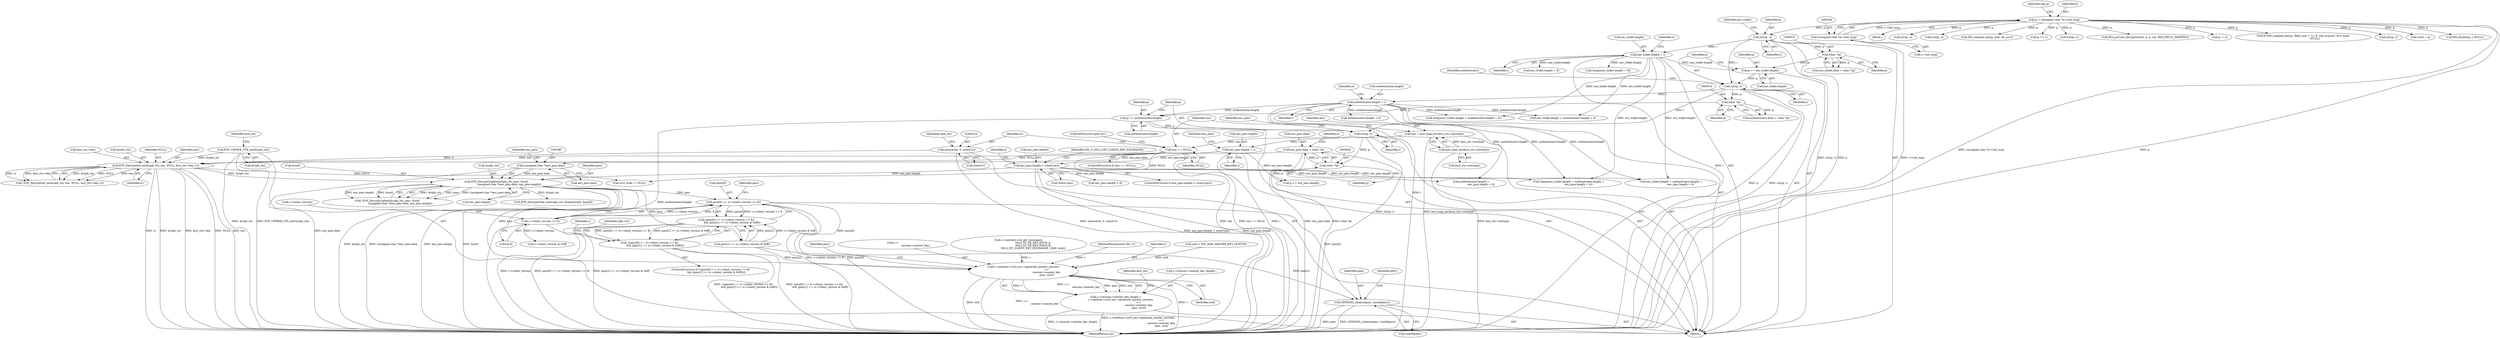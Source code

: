 digraph "0_openssl_3c66a669dfc7b3792f7af0758ea26fe8502ce70c@array" {
"1001151" [label="(Call,pms[0] == (s->client_version >> 8))"];
"1001080" [label="(Call,EVP_DecryptUpdate(&ciph_ctx, pms, &outl,\n                               (unsigned char *)enc_pms.data, enc_pms.length))"];
"1001064" [label="(Call,EVP_DecryptInit_ex(&ciph_ctx, enc, NULL, kssl_ctx->key, iv))"];
"1000838" [label="(Call,EVP_CIPHER_CTX_init(&ciph_ctx))"];
"1001053" [label="(Call,enc == NULL)"];
"1001046" [label="(Call,enc = kssl_map_enc(kssl_ctx->enctype))"];
"1001048" [label="(Call,kssl_map_enc(kssl_ctx->enctype))"];
"1001057" [label="(Call,memset(iv, 0, sizeof iv))"];
"1001086" [label="(Call,(unsigned char *)enc_pms.data)"];
"1000929" [label="(Call,enc_pms.data = (char *)p)"];
"1000933" [label="(Call,(char *)p)"];
"1000921" [label="(Call,n2s(p, i))"];
"1000916" [label="(Call,p += authenticator.length)"];
"1000885" [label="(Call,authenticator.length = i)"];
"1000882" [label="(Call,n2s(p, i))"];
"1000877" [label="(Call,p += enc_ticket.length)"];
"1000850" [label="(Call,enc_ticket.length = i)"];
"1000847" [label="(Call,n2s(p, i))"];
"1000201" [label="(Call,p = (unsigned char *)s->init_msg)"];
"1000203" [label="(Call,(unsigned char *)s->init_msg)"];
"1000874" [label="(Call,(char *)p)"];
"1000913" [label="(Call,(char *)p)"];
"1000942" [label="(Call,enc_pms.length > sizeof pms)"];
"1000924" [label="(Call,enc_pms.length = i)"];
"1001155" [label="(Call,s->client_version >> 8)"];
"1001150" [label="(Call,(pms[0] == (s->client_version >> 8))\n              && (pms[1] == (s->client_version & 0xff)))"];
"1001149" [label="(Call,!((pms[0] == (s->client_version >> 8))\n              && (pms[1] == (s->client_version & 0xff))))"];
"1001194" [label="(Call,s->method->ssl3_enc->generate_master_secret(s,\n                                                        s->\n                                                        session->master_key,\n                                                        pms, outl))"];
"1001188" [label="(Call,s->session->master_key_length =\n            s->method->ssl3_enc->generate_master_secret(s,\n                                                        s->\n                                                        session->master_key,\n                                                        pms, outl))"];
"1001238" [label="(Call,OPENSSL_cleanse(pms, sizeof(pms)))"];
"1001188" [label="(Call,s->session->master_key_length =\n            s->method->ssl3_enc->generate_master_secret(s,\n                                                        s->\n                                                        session->master_key,\n                                                        pms, outl))"];
"1000143" [label="(Block,)"];
"1001566" [label="(Call,n2s(p, i))"];
"1000929" [label="(Call,enc_pms.data = (char *)p)"];
"1000886" [label="(Call,authenticator.length)"];
"1000858" [label="(Call,(long)(enc_ticket.length + 6))"];
"1001056" [label="(ControlStructure,goto err;)"];
"1000942" [label="(Call,enc_pms.length > sizeof pms)"];
"1000532" [label="(Call,n2s(p, i))"];
"1000849" [label="(Identifier,i)"];
"1000203" [label="(Call,(unsigned char *)s->init_msg)"];
"1000933" [label="(Call,(char *)p)"];
"1001079" [label="(Call,!EVP_DecryptUpdate(&ciph_ctx, pms, &outl,\n                               (unsigned char *)enc_pms.data, enc_pms.length))"];
"1001058" [label="(Identifier,iv)"];
"1001054" [label="(Identifier,enc)"];
"1000209" [label="(Identifier,alg_k)"];
"1001059" [label="(Literal,0)"];
"1001149" [label="(Call,!((pms[0] == (s->client_version >> 8))\n              && (pms[1] == (s->client_version & 0xff))))"];
"1001065" [label="(Call,&ciph_ctx)"];
"1000915" [label="(Identifier,p)"];
"1001239" [label="(Identifier,pms)"];
"1001068" [label="(Identifier,NULL)"];
"1000962" [label="(Call,authenticator.length +\n                        enc_pms.length + 6)"];
"1000909" [label="(Call,authenticator.data = (char *)p)"];
"1000876" [label="(Identifier,p)"];
"1001063" [label="(Call,!EVP_DecryptInit_ex(&ciph_ctx, enc, NULL, kssl_ctx->key, iv))"];
"1001084" [label="(Call,&outl)"];
"1000857" [label="(Identifier,n)"];
"1000931" [label="(Identifier,enc_pms)"];
"1001055" [label="(Identifier,NULL)"];
"1001155" [label="(Call,s->client_version >> 8)"];
"1001081" [label="(Call,&ciph_ctx)"];
"1000740" [label="(Call,DH_compute_key(p, pub, dh_srvr))"];
"1000958" [label="(Call,enc_ticket.length + authenticator.length +\n                        enc_pms.length + 6)"];
"1000930" [label="(Call,enc_pms.data)"];
"1000917" [label="(Identifier,p)"];
"1001205" [label="(Identifier,kssl_ctx)"];
"1001423" [label="(Call,p += 1)"];
"1001151" [label="(Call,pms[0] == (s->client_version >> 8))"];
"1000895" [label="(Call,enc_ticket.length + authenticator.length + 6)"];
"1000916" [label="(Call,p += authenticator.length)"];
"1000887" [label="(Identifier,authenticator)"];
"1001064" [label="(Call,EVP_DecryptInit_ex(&ciph_ctx, enc, NULL, kssl_ctx->key, iv))"];
"1001801" [label="(Call,n2s(p, i))"];
"1001240" [label="(Call,sizeof(pms))"];
"1000385" [label="(Call,RSA_private_decrypt((int)n, p, p, rsa, RSA_PKCS1_PADDING))"];
"1000575" [label="(Call,p -= 2)"];
"1000955" [label="(Identifier,n)"];
"1001194" [label="(Call,s->method->ssl3_enc->generate_master_secret(s,\n                                                        s->\n                                                        session->master_key,\n                                                        pms, outl))"];
"1001080" [label="(Call,EVP_DecryptUpdate(&ciph_ctx, pms, &outl,\n                               (unsigned char *)enc_pms.data, enc_pms.length))"];
"1001189" [label="(Call,s->session->master_key_length)"];
"1001174" [label="(Identifier,s)"];
"1001091" [label="(Call,enc_pms.length)"];
"1001067" [label="(Identifier,enc)"];
"1001069" [label="(Call,kssl_ctx->key)"];
"1000946" [label="(Call,sizeof pms)"];
"1001137" [label="(Call,outl > SSL_MAX_MASTER_KEY_LENGTH)"];
"1001201" [label="(Identifier,pms)"];
"1000870" [label="(Call,enc_ticket.data = (char *)p)"];
"1000893" [label="(Call,(long)(enc_ticket.length + authenticator.length + 6))"];
"1001475" [label="(Call,ECDH_compute_key(p, (field_size + 7) / 8, clnt_ecpoint, srvr_ecdh,\n                             NULL))"];
"1001083" [label="(Identifier,pms)"];
"1001164" [label="(Call,s->client_version & 0xff)"];
"1000966" [label="(Call,enc_pms.length + 6)"];
"1001196" [label="(Call,s->\n                                                        session->master_key)"];
"1000847" [label="(Call,n2s(p, i))"];
"1000186" [label="(Call,s->method->ssl_get_message(s,\n                                   SSL3_ST_SR_KEY_EXCH_A,\n                                   SSL3_ST_SR_KEY_EXCH_B,\n                                   SSL3_MT_CLIENT_KEY_EXCHANGE, 2048, &ok))"];
"1000142" [label="(MethodParameterIn,SSL *s)"];
"1001053" [label="(Call,enc == NULL)"];
"1000922" [label="(Identifier,p)"];
"1000848" [label="(Identifier,p)"];
"1001049" [label="(Call,kssl_ctx->enctype)"];
"1000936" [label="(Call,p += enc_pms.length)"];
"1001152" [label="(Call,pms[0])"];
"1001162" [label="(Identifier,pms)"];
"1000913" [label="(Call,(char *)p)"];
"1000892" [label="(Identifier,n)"];
"1001088" [label="(Call,enc_pms.data)"];
"1000838" [label="(Call,EVP_CIPHER_CTX_init(&ciph_ctx))"];
"1000943" [label="(Call,enc_pms.length)"];
"1001092" [label="(Identifier,enc_pms)"];
"1000925" [label="(Call,enc_pms.length)"];
"1001195" [label="(Identifier,s)"];
"1001048" [label="(Call,kssl_map_enc(kssl_ctx->enctype))"];
"1001047" [label="(Identifier,enc)"];
"1001066" [label="(Identifier,ciph_ctx)"];
"1000839" [label="(Call,&ciph_ctx)"];
"1001243" [label="(Identifier,kerr)"];
"1001187" [label="(Identifier,ciph_ctx)"];
"1000937" [label="(Identifier,p)"];
"1000850" [label="(Call,enc_ticket.length = i)"];
"1000330" [label="(Call,n2s(p, i))"];
"1000202" [label="(Identifier,p)"];
"1000956" [label="(Call,(long)(enc_ticket.length + authenticator.length +\n                        enc_pms.length + 6))"];
"1000877" [label="(Call,p += enc_ticket.length)"];
"1000201" [label="(Call,p = (unsigned char *)s->init_msg)"];
"1001202" [label="(Identifier,outl)"];
"1001116" [label="(Call,EVP_DecryptFinal_ex(&ciph_ctx, &(pms[outl]), &padl))"];
"1000883" [label="(Identifier,p)"];
"1000923" [label="(Identifier,i)"];
"1000889" [label="(Identifier,i)"];
"1000854" [label="(Identifier,i)"];
"1000882" [label="(Call,n2s(p, i))"];
"1000899" [label="(Call,authenticator.length + 6)"];
"1001086" [label="(Call,(unsigned char *)enc_pms.data)"];
"1000885" [label="(Call,authenticator.length = i)"];
"1000205" [label="(Call,s->init_msg)"];
"1001160" [label="(Call,pms[1] == (s->client_version & 0xff))"];
"1000921" [label="(Call,n2s(p, i))"];
"1000878" [label="(Identifier,p)"];
"1000928" [label="(Identifier,i)"];
"1002147" [label="(Call,srvr_ecdh != NULL)"];
"1001057" [label="(Call,memset(iv, 0, sizeof iv))"];
"1000884" [label="(Identifier,i)"];
"1000935" [label="(Identifier,p)"];
"1000852" [label="(Identifier,enc_ticket)"];
"1000843" [label="(Identifier,kssl_ctx)"];
"1001060" [label="(Call,sizeof iv)"];
"1001148" [label="(ControlStructure,if (!((pms[0] == (s->client_version >> 8))\n              && (pms[1] == (s->client_version & 0xff)))))"];
"1001238" [label="(Call,OPENSSL_cleanse(pms, sizeof(pms)))"];
"1001159" [label="(Literal,8)"];
"1000918" [label="(Call,authenticator.length)"];
"1001046" [label="(Call,enc = kssl_map_enc(kssl_ctx->enctype))"];
"1002162" [label="(MethodReturn,int)"];
"1000851" [label="(Call,enc_ticket.length)"];
"1000941" [label="(ControlStructure,if (enc_pms.length > sizeof pms))"];
"1000874" [label="(Call,(char *)p)"];
"1000924" [label="(Call,enc_pms.length = i)"];
"1000879" [label="(Call,enc_ticket.length)"];
"1000926" [label="(Identifier,enc_pms)"];
"1000860" [label="(Call,enc_ticket.length + 6)"];
"1001150" [label="(Call,(pms[0] == (s->client_version >> 8))\n              && (pms[1] == (s->client_version & 0xff)))"];
"1002055" [label="(Call,start = p)"];
"1001072" [label="(Identifier,iv)"];
"1000950" [label="(Identifier,SSL_F_SSL3_GET_CLIENT_KEY_EXCHANGE)"];
"1000725" [label="(Call,BN_bin2bn(p, i, NULL))"];
"1000809" [label="(Block,)"];
"1001052" [label="(ControlStructure,if (enc == NULL))"];
"1001156" [label="(Call,s->client_version)"];
"1001151" -> "1001150"  [label="AST: "];
"1001151" -> "1001155"  [label="CFG: "];
"1001152" -> "1001151"  [label="AST: "];
"1001155" -> "1001151"  [label="AST: "];
"1001162" -> "1001151"  [label="CFG: "];
"1001150" -> "1001151"  [label="CFG: "];
"1001151" -> "1002162"  [label="DDG: s->client_version >> 8"];
"1001151" -> "1002162"  [label="DDG: pms[0]"];
"1001151" -> "1001150"  [label="DDG: pms[0]"];
"1001151" -> "1001150"  [label="DDG: s->client_version >> 8"];
"1001080" -> "1001151"  [label="DDG: pms"];
"1001155" -> "1001151"  [label="DDG: s->client_version"];
"1001155" -> "1001151"  [label="DDG: 8"];
"1001151" -> "1001194"  [label="DDG: pms[0]"];
"1001151" -> "1001238"  [label="DDG: pms[0]"];
"1001080" -> "1001079"  [label="AST: "];
"1001080" -> "1001091"  [label="CFG: "];
"1001081" -> "1001080"  [label="AST: "];
"1001083" -> "1001080"  [label="AST: "];
"1001084" -> "1001080"  [label="AST: "];
"1001086" -> "1001080"  [label="AST: "];
"1001091" -> "1001080"  [label="AST: "];
"1001079" -> "1001080"  [label="CFG: "];
"1001080" -> "1002162"  [label="DDG: (unsigned char *)enc_pms.data"];
"1001080" -> "1002162"  [label="DDG: enc_pms.length"];
"1001080" -> "1002162"  [label="DDG: &outl"];
"1001080" -> "1002162"  [label="DDG: &ciph_ctx"];
"1001080" -> "1001079"  [label="DDG: &ciph_ctx"];
"1001080" -> "1001079"  [label="DDG: pms"];
"1001080" -> "1001079"  [label="DDG: (unsigned char *)enc_pms.data"];
"1001080" -> "1001079"  [label="DDG: enc_pms.length"];
"1001080" -> "1001079"  [label="DDG: &outl"];
"1001064" -> "1001080"  [label="DDG: &ciph_ctx"];
"1001086" -> "1001080"  [label="DDG: enc_pms.data"];
"1000942" -> "1001080"  [label="DDG: enc_pms.length"];
"1001080" -> "1001116"  [label="DDG: &ciph_ctx"];
"1001080" -> "1001160"  [label="DDG: pms"];
"1001080" -> "1001194"  [label="DDG: pms"];
"1001064" -> "1001063"  [label="AST: "];
"1001064" -> "1001072"  [label="CFG: "];
"1001065" -> "1001064"  [label="AST: "];
"1001067" -> "1001064"  [label="AST: "];
"1001068" -> "1001064"  [label="AST: "];
"1001069" -> "1001064"  [label="AST: "];
"1001072" -> "1001064"  [label="AST: "];
"1001063" -> "1001064"  [label="CFG: "];
"1001064" -> "1002162"  [label="DDG: iv"];
"1001064" -> "1002162"  [label="DDG: &ciph_ctx"];
"1001064" -> "1002162"  [label="DDG: kssl_ctx->key"];
"1001064" -> "1002162"  [label="DDG: NULL"];
"1001064" -> "1002162"  [label="DDG: enc"];
"1001064" -> "1001063"  [label="DDG: &ciph_ctx"];
"1001064" -> "1001063"  [label="DDG: NULL"];
"1001064" -> "1001063"  [label="DDG: enc"];
"1001064" -> "1001063"  [label="DDG: iv"];
"1001064" -> "1001063"  [label="DDG: kssl_ctx->key"];
"1000838" -> "1001064"  [label="DDG: &ciph_ctx"];
"1001053" -> "1001064"  [label="DDG: enc"];
"1001053" -> "1001064"  [label="DDG: NULL"];
"1001057" -> "1001064"  [label="DDG: iv"];
"1001064" -> "1002147"  [label="DDG: NULL"];
"1000838" -> "1000809"  [label="AST: "];
"1000838" -> "1000839"  [label="CFG: "];
"1000839" -> "1000838"  [label="AST: "];
"1000843" -> "1000838"  [label="CFG: "];
"1000838" -> "1002162"  [label="DDG: EVP_CIPHER_CTX_init(&ciph_ctx)"];
"1000838" -> "1002162"  [label="DDG: &ciph_ctx"];
"1001053" -> "1001052"  [label="AST: "];
"1001053" -> "1001055"  [label="CFG: "];
"1001054" -> "1001053"  [label="AST: "];
"1001055" -> "1001053"  [label="AST: "];
"1001056" -> "1001053"  [label="CFG: "];
"1001058" -> "1001053"  [label="CFG: "];
"1001053" -> "1002162"  [label="DDG: enc"];
"1001053" -> "1002162"  [label="DDG: enc == NULL"];
"1001046" -> "1001053"  [label="DDG: enc"];
"1001053" -> "1002147"  [label="DDG: NULL"];
"1001046" -> "1000809"  [label="AST: "];
"1001046" -> "1001048"  [label="CFG: "];
"1001047" -> "1001046"  [label="AST: "];
"1001048" -> "1001046"  [label="AST: "];
"1001054" -> "1001046"  [label="CFG: "];
"1001046" -> "1002162"  [label="DDG: kssl_map_enc(kssl_ctx->enctype)"];
"1001048" -> "1001046"  [label="DDG: kssl_ctx->enctype"];
"1001048" -> "1001049"  [label="CFG: "];
"1001049" -> "1001048"  [label="AST: "];
"1001048" -> "1002162"  [label="DDG: kssl_ctx->enctype"];
"1001057" -> "1000809"  [label="AST: "];
"1001057" -> "1001060"  [label="CFG: "];
"1001058" -> "1001057"  [label="AST: "];
"1001059" -> "1001057"  [label="AST: "];
"1001060" -> "1001057"  [label="AST: "];
"1001066" -> "1001057"  [label="CFG: "];
"1001057" -> "1002162"  [label="DDG: memset(iv, 0, sizeof iv)"];
"1001086" -> "1001088"  [label="CFG: "];
"1001087" -> "1001086"  [label="AST: "];
"1001088" -> "1001086"  [label="AST: "];
"1001092" -> "1001086"  [label="CFG: "];
"1001086" -> "1002162"  [label="DDG: enc_pms.data"];
"1000929" -> "1001086"  [label="DDG: enc_pms.data"];
"1000929" -> "1000809"  [label="AST: "];
"1000929" -> "1000933"  [label="CFG: "];
"1000930" -> "1000929"  [label="AST: "];
"1000933" -> "1000929"  [label="AST: "];
"1000937" -> "1000929"  [label="CFG: "];
"1000929" -> "1002162"  [label="DDG: (char *)p"];
"1000929" -> "1002162"  [label="DDG: enc_pms.data"];
"1000933" -> "1000929"  [label="DDG: p"];
"1000933" -> "1000935"  [label="CFG: "];
"1000934" -> "1000933"  [label="AST: "];
"1000935" -> "1000933"  [label="AST: "];
"1000921" -> "1000933"  [label="DDG: p"];
"1000933" -> "1000936"  [label="DDG: p"];
"1000921" -> "1000809"  [label="AST: "];
"1000921" -> "1000923"  [label="CFG: "];
"1000922" -> "1000921"  [label="AST: "];
"1000923" -> "1000921"  [label="AST: "];
"1000926" -> "1000921"  [label="CFG: "];
"1000921" -> "1002162"  [label="DDG: n2s(p, i)"];
"1000916" -> "1000921"  [label="DDG: p"];
"1000882" -> "1000921"  [label="DDG: i"];
"1000921" -> "1000924"  [label="DDG: i"];
"1000916" -> "1000809"  [label="AST: "];
"1000916" -> "1000918"  [label="CFG: "];
"1000917" -> "1000916"  [label="AST: "];
"1000918" -> "1000916"  [label="AST: "];
"1000922" -> "1000916"  [label="CFG: "];
"1000916" -> "1002162"  [label="DDG: authenticator.length"];
"1000885" -> "1000916"  [label="DDG: authenticator.length"];
"1000913" -> "1000916"  [label="DDG: p"];
"1000885" -> "1000809"  [label="AST: "];
"1000885" -> "1000889"  [label="CFG: "];
"1000886" -> "1000885"  [label="AST: "];
"1000889" -> "1000885"  [label="AST: "];
"1000892" -> "1000885"  [label="CFG: "];
"1000885" -> "1002162"  [label="DDG: i"];
"1000882" -> "1000885"  [label="DDG: i"];
"1000885" -> "1000893"  [label="DDG: authenticator.length"];
"1000885" -> "1000895"  [label="DDG: authenticator.length"];
"1000885" -> "1000899"  [label="DDG: authenticator.length"];
"1000885" -> "1000956"  [label="DDG: authenticator.length"];
"1000885" -> "1000958"  [label="DDG: authenticator.length"];
"1000885" -> "1000962"  [label="DDG: authenticator.length"];
"1000882" -> "1000809"  [label="AST: "];
"1000882" -> "1000884"  [label="CFG: "];
"1000883" -> "1000882"  [label="AST: "];
"1000884" -> "1000882"  [label="AST: "];
"1000887" -> "1000882"  [label="CFG: "];
"1000882" -> "1002162"  [label="DDG: p"];
"1000882" -> "1002162"  [label="DDG: n2s(p, i)"];
"1000877" -> "1000882"  [label="DDG: p"];
"1000847" -> "1000882"  [label="DDG: i"];
"1000882" -> "1000913"  [label="DDG: p"];
"1000877" -> "1000809"  [label="AST: "];
"1000877" -> "1000879"  [label="CFG: "];
"1000878" -> "1000877"  [label="AST: "];
"1000879" -> "1000877"  [label="AST: "];
"1000883" -> "1000877"  [label="CFG: "];
"1000850" -> "1000877"  [label="DDG: enc_ticket.length"];
"1000874" -> "1000877"  [label="DDG: p"];
"1000850" -> "1000809"  [label="AST: "];
"1000850" -> "1000854"  [label="CFG: "];
"1000851" -> "1000850"  [label="AST: "];
"1000854" -> "1000850"  [label="AST: "];
"1000857" -> "1000850"  [label="CFG: "];
"1000850" -> "1002162"  [label="DDG: i"];
"1000847" -> "1000850"  [label="DDG: i"];
"1000850" -> "1000858"  [label="DDG: enc_ticket.length"];
"1000850" -> "1000860"  [label="DDG: enc_ticket.length"];
"1000850" -> "1000893"  [label="DDG: enc_ticket.length"];
"1000850" -> "1000895"  [label="DDG: enc_ticket.length"];
"1000850" -> "1000956"  [label="DDG: enc_ticket.length"];
"1000850" -> "1000958"  [label="DDG: enc_ticket.length"];
"1000847" -> "1000809"  [label="AST: "];
"1000847" -> "1000849"  [label="CFG: "];
"1000848" -> "1000847"  [label="AST: "];
"1000849" -> "1000847"  [label="AST: "];
"1000852" -> "1000847"  [label="CFG: "];
"1000847" -> "1002162"  [label="DDG: p"];
"1000847" -> "1002162"  [label="DDG: n2s(p, i)"];
"1000201" -> "1000847"  [label="DDG: p"];
"1000847" -> "1000874"  [label="DDG: p"];
"1000201" -> "1000143"  [label="AST: "];
"1000201" -> "1000203"  [label="CFG: "];
"1000202" -> "1000201"  [label="AST: "];
"1000203" -> "1000201"  [label="AST: "];
"1000209" -> "1000201"  [label="CFG: "];
"1000201" -> "1002162"  [label="DDG: (unsigned char *)s->init_msg"];
"1000201" -> "1002162"  [label="DDG: p"];
"1000203" -> "1000201"  [label="DDG: s->init_msg"];
"1000201" -> "1000330"  [label="DDG: p"];
"1000201" -> "1000385"  [label="DDG: p"];
"1000201" -> "1000532"  [label="DDG: p"];
"1000201" -> "1000575"  [label="DDG: p"];
"1000201" -> "1000725"  [label="DDG: p"];
"1000201" -> "1000740"  [label="DDG: p"];
"1000201" -> "1001423"  [label="DDG: p"];
"1000201" -> "1001475"  [label="DDG: p"];
"1000201" -> "1001566"  [label="DDG: p"];
"1000201" -> "1001801"  [label="DDG: p"];
"1000201" -> "1002055"  [label="DDG: p"];
"1000203" -> "1000205"  [label="CFG: "];
"1000204" -> "1000203"  [label="AST: "];
"1000205" -> "1000203"  [label="AST: "];
"1000203" -> "1002162"  [label="DDG: s->init_msg"];
"1000874" -> "1000870"  [label="AST: "];
"1000874" -> "1000876"  [label="CFG: "];
"1000875" -> "1000874"  [label="AST: "];
"1000876" -> "1000874"  [label="AST: "];
"1000870" -> "1000874"  [label="CFG: "];
"1000874" -> "1000870"  [label="DDG: p"];
"1000913" -> "1000909"  [label="AST: "];
"1000913" -> "1000915"  [label="CFG: "];
"1000914" -> "1000913"  [label="AST: "];
"1000915" -> "1000913"  [label="AST: "];
"1000909" -> "1000913"  [label="CFG: "];
"1000913" -> "1000909"  [label="DDG: p"];
"1000942" -> "1000941"  [label="AST: "];
"1000942" -> "1000946"  [label="CFG: "];
"1000943" -> "1000942"  [label="AST: "];
"1000946" -> "1000942"  [label="AST: "];
"1000950" -> "1000942"  [label="CFG: "];
"1000955" -> "1000942"  [label="CFG: "];
"1000942" -> "1002162"  [label="DDG: enc_pms.length > sizeof pms"];
"1000942" -> "1002162"  [label="DDG: enc_pms.length"];
"1000924" -> "1000942"  [label="DDG: enc_pms.length"];
"1000942" -> "1000956"  [label="DDG: enc_pms.length"];
"1000942" -> "1000958"  [label="DDG: enc_pms.length"];
"1000942" -> "1000962"  [label="DDG: enc_pms.length"];
"1000942" -> "1000966"  [label="DDG: enc_pms.length"];
"1000924" -> "1000809"  [label="AST: "];
"1000924" -> "1000928"  [label="CFG: "];
"1000925" -> "1000924"  [label="AST: "];
"1000928" -> "1000924"  [label="AST: "];
"1000931" -> "1000924"  [label="CFG: "];
"1000924" -> "1002162"  [label="DDG: i"];
"1000924" -> "1000936"  [label="DDG: enc_pms.length"];
"1001155" -> "1001159"  [label="CFG: "];
"1001156" -> "1001155"  [label="AST: "];
"1001159" -> "1001155"  [label="AST: "];
"1001155" -> "1002162"  [label="DDG: s->client_version"];
"1001155" -> "1001164"  [label="DDG: s->client_version"];
"1001150" -> "1001149"  [label="AST: "];
"1001150" -> "1001160"  [label="CFG: "];
"1001160" -> "1001150"  [label="AST: "];
"1001149" -> "1001150"  [label="CFG: "];
"1001150" -> "1002162"  [label="DDG: pms[0] == (s->client_version >> 8)"];
"1001150" -> "1002162"  [label="DDG: pms[1] == (s->client_version & 0xff)"];
"1001150" -> "1001149"  [label="DDG: pms[0] == (s->client_version >> 8)"];
"1001150" -> "1001149"  [label="DDG: pms[1] == (s->client_version & 0xff)"];
"1001160" -> "1001150"  [label="DDG: pms[1]"];
"1001160" -> "1001150"  [label="DDG: s->client_version & 0xff"];
"1001149" -> "1001148"  [label="AST: "];
"1001174" -> "1001149"  [label="CFG: "];
"1001187" -> "1001149"  [label="CFG: "];
"1001149" -> "1002162"  [label="DDG: (pms[0] == (s->client_version >> 8))\n              && (pms[1] == (s->client_version & 0xff))"];
"1001149" -> "1002162"  [label="DDG: !((pms[0] == (s->client_version >> 8))\n              && (pms[1] == (s->client_version & 0xff)))"];
"1001194" -> "1001188"  [label="AST: "];
"1001194" -> "1001202"  [label="CFG: "];
"1001195" -> "1001194"  [label="AST: "];
"1001196" -> "1001194"  [label="AST: "];
"1001201" -> "1001194"  [label="AST: "];
"1001202" -> "1001194"  [label="AST: "];
"1001188" -> "1001194"  [label="CFG: "];
"1001194" -> "1002162"  [label="DDG: outl"];
"1001194" -> "1002162"  [label="DDG: s->\n                                                        session->master_key"];
"1001194" -> "1002162"  [label="DDG: s"];
"1001194" -> "1001188"  [label="DDG: s"];
"1001194" -> "1001188"  [label="DDG: s->\n                                                        session->master_key"];
"1001194" -> "1001188"  [label="DDG: pms"];
"1001194" -> "1001188"  [label="DDG: outl"];
"1000186" -> "1001194"  [label="DDG: s"];
"1000142" -> "1001194"  [label="DDG: s"];
"1001160" -> "1001194"  [label="DDG: pms[1]"];
"1001137" -> "1001194"  [label="DDG: outl"];
"1001188" -> "1000809"  [label="AST: "];
"1001189" -> "1001188"  [label="AST: "];
"1001205" -> "1001188"  [label="CFG: "];
"1001188" -> "1002162"  [label="DDG: s->session->master_key_length"];
"1001188" -> "1002162"  [label="DDG: s->method->ssl3_enc->generate_master_secret(s,\n                                                        s->\n                                                        session->master_key,\n                                                        pms, outl)"];
"1001238" -> "1000809"  [label="AST: "];
"1001238" -> "1001240"  [label="CFG: "];
"1001239" -> "1001238"  [label="AST: "];
"1001240" -> "1001238"  [label="AST: "];
"1001243" -> "1001238"  [label="CFG: "];
"1001238" -> "1002162"  [label="DDG: pms"];
"1001238" -> "1002162"  [label="DDG: OPENSSL_cleanse(pms, sizeof(pms))"];
"1001160" -> "1001238"  [label="DDG: pms[1]"];
}

